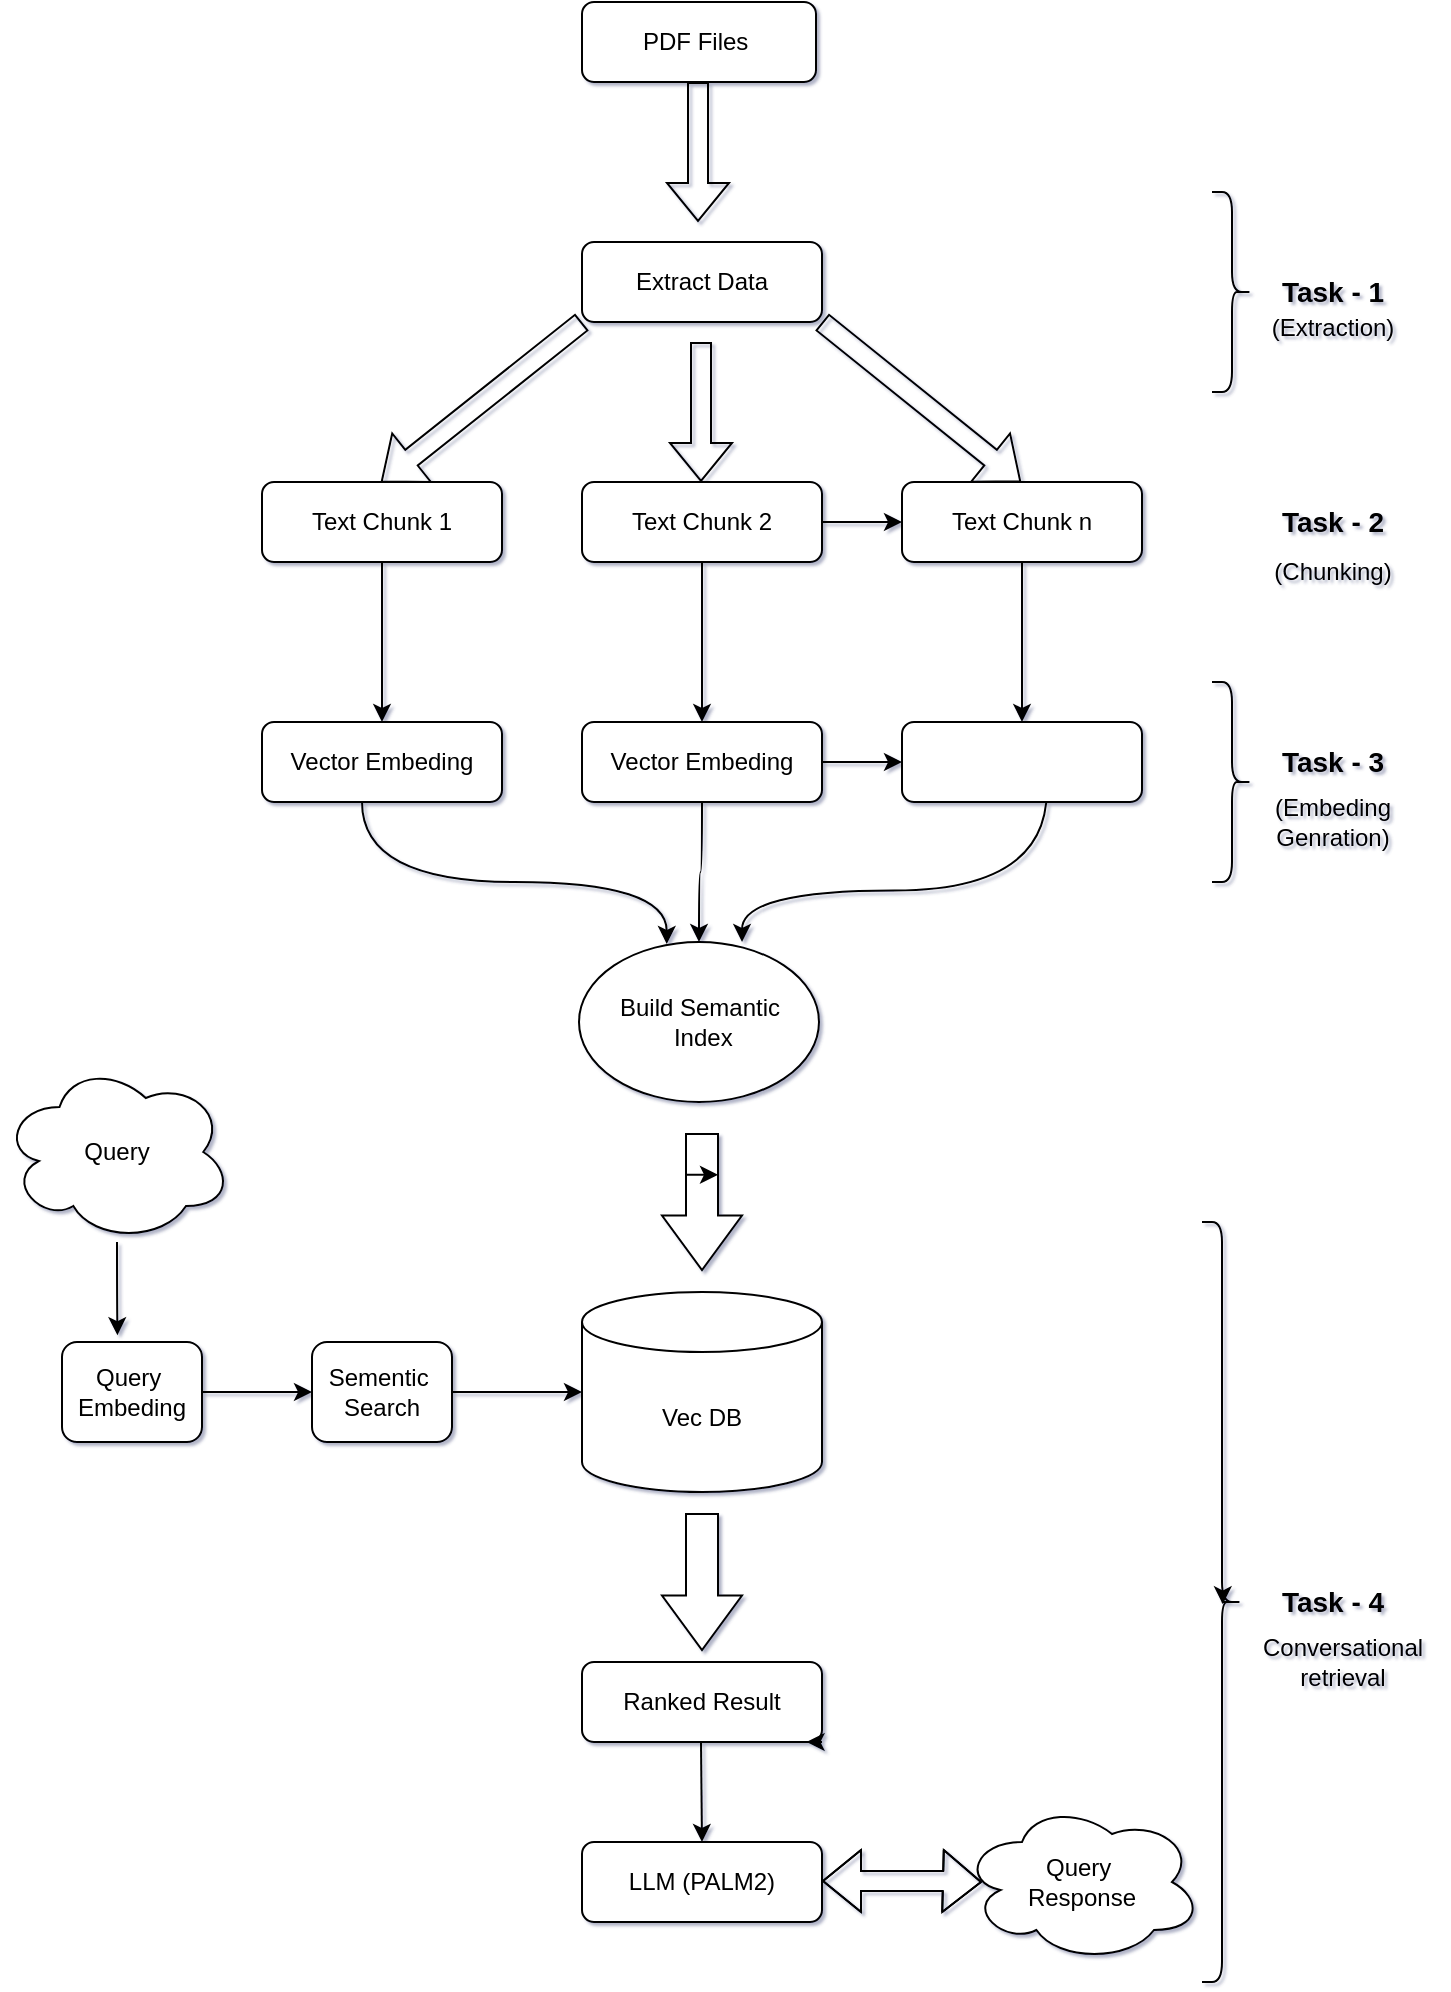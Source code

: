 <mxfile version="24.8.3">
  <diagram name="Page-1" id="tqT-y1WTtd_BVgNt3FM8">
    <mxGraphModel grid="1" page="1" gridSize="10" guides="1" tooltips="1" connect="1" arrows="1" fold="1" pageScale="1" pageWidth="827" pageHeight="1169" background="#ffffff" math="0" shadow="1">
      <root>
        <mxCell id="0" />
        <mxCell id="1" parent="0" />
        <mxCell id="uPx1fFkBoxGe7iKVYnNN-1" value="PDF Files&amp;nbsp;" style="rounded=1;whiteSpace=wrap;html=1;" vertex="1" parent="1">
          <mxGeometry x="360" y="80" width="117" height="40" as="geometry" />
        </mxCell>
        <mxCell id="uPx1fFkBoxGe7iKVYnNN-2" value="Extract Data" style="rounded=1;whiteSpace=wrap;html=1;" vertex="1" parent="1">
          <mxGeometry x="360" y="200" width="120" height="40" as="geometry" />
        </mxCell>
        <mxCell id="uPx1fFkBoxGe7iKVYnNN-14" value="" style="edgeStyle=orthogonalEdgeStyle;curved=1;rounded=0;orthogonalLoop=1;jettySize=auto;html=1;" edge="1" parent="1" source="uPx1fFkBoxGe7iKVYnNN-3" target="uPx1fFkBoxGe7iKVYnNN-11">
          <mxGeometry relative="1" as="geometry" />
        </mxCell>
        <mxCell id="uPx1fFkBoxGe7iKVYnNN-3" value="Text Chunk 1" style="rounded=1;whiteSpace=wrap;html=1;" vertex="1" parent="1">
          <mxGeometry x="200" y="320" width="120" height="40" as="geometry" />
        </mxCell>
        <mxCell id="uPx1fFkBoxGe7iKVYnNN-16" value="" style="edgeStyle=orthogonalEdgeStyle;curved=1;rounded=0;orthogonalLoop=1;jettySize=auto;html=1;" edge="1" parent="1" source="uPx1fFkBoxGe7iKVYnNN-4" target="uPx1fFkBoxGe7iKVYnNN-13">
          <mxGeometry relative="1" as="geometry" />
        </mxCell>
        <mxCell id="uPx1fFkBoxGe7iKVYnNN-4" value="Text Chunk n" style="rounded=1;whiteSpace=wrap;html=1;" vertex="1" parent="1">
          <mxGeometry x="520" y="320" width="120" height="40" as="geometry" />
        </mxCell>
        <mxCell id="uPx1fFkBoxGe7iKVYnNN-15" value="" style="edgeStyle=orthogonalEdgeStyle;curved=1;rounded=0;orthogonalLoop=1;jettySize=auto;html=1;" edge="1" parent="1" source="uPx1fFkBoxGe7iKVYnNN-5" target="uPx1fFkBoxGe7iKVYnNN-12">
          <mxGeometry relative="1" as="geometry" />
        </mxCell>
        <mxCell id="uPx1fFkBoxGe7iKVYnNN-18" value="" style="edgeStyle=orthogonalEdgeStyle;curved=1;rounded=0;orthogonalLoop=1;jettySize=auto;html=1;" edge="1" parent="1" source="uPx1fFkBoxGe7iKVYnNN-5" target="uPx1fFkBoxGe7iKVYnNN-4">
          <mxGeometry relative="1" as="geometry" />
        </mxCell>
        <mxCell id="uPx1fFkBoxGe7iKVYnNN-5" value="Text Chunk 2" style="rounded=1;whiteSpace=wrap;html=1;" vertex="1" parent="1">
          <mxGeometry x="360" y="320" width="120" height="40" as="geometry" />
        </mxCell>
        <mxCell id="uPx1fFkBoxGe7iKVYnNN-6" value="" style="shape=flexArrow;endArrow=classic;html=1;rounded=0;" edge="1" parent="1">
          <mxGeometry width="50" height="50" relative="1" as="geometry">
            <mxPoint x="418" y="120" as="sourcePoint" />
            <mxPoint x="418" y="190" as="targetPoint" />
            <Array as="points" />
          </mxGeometry>
        </mxCell>
        <mxCell id="uPx1fFkBoxGe7iKVYnNN-7" value="" style="shape=flexArrow;endArrow=classic;html=1;rounded=0;" edge="1" parent="1">
          <mxGeometry width="50" height="50" relative="1" as="geometry">
            <mxPoint x="419.5" y="250" as="sourcePoint" />
            <mxPoint x="419.5" y="320" as="targetPoint" />
            <Array as="points" />
          </mxGeometry>
        </mxCell>
        <mxCell id="uPx1fFkBoxGe7iKVYnNN-8" value="" style="shape=flexArrow;endArrow=classic;html=1;rounded=0;exitX=0;exitY=1;exitDx=0;exitDy=0;" edge="1" parent="1" source="uPx1fFkBoxGe7iKVYnNN-2">
          <mxGeometry width="50" height="50" relative="1" as="geometry">
            <mxPoint x="259.5" y="250" as="sourcePoint" />
            <mxPoint x="259.5" y="320" as="targetPoint" />
            <Array as="points" />
          </mxGeometry>
        </mxCell>
        <mxCell id="uPx1fFkBoxGe7iKVYnNN-9" value="" style="shape=flexArrow;endArrow=classic;html=1;rounded=0;exitX=1;exitY=1;exitDx=0;exitDy=0;" edge="1" parent="1" source="uPx1fFkBoxGe7iKVYnNN-2">
          <mxGeometry width="50" height="50" relative="1" as="geometry">
            <mxPoint x="579.5" y="250" as="sourcePoint" />
            <mxPoint x="579.5" y="320" as="targetPoint" />
            <Array as="points" />
          </mxGeometry>
        </mxCell>
        <mxCell id="uPx1fFkBoxGe7iKVYnNN-25" value="" style="edgeStyle=orthogonalEdgeStyle;curved=1;rounded=0;orthogonalLoop=1;jettySize=auto;html=1;entryX=0.449;entryY=0.012;entryDx=0;entryDy=0;entryPerimeter=0;" edge="1" parent="1">
          <mxGeometry relative="1" as="geometry">
            <mxPoint x="250" y="480" as="sourcePoint" />
            <mxPoint x="402.38" y="550.96" as="targetPoint" />
            <Array as="points">
              <mxPoint x="250" y="520" />
              <mxPoint x="402" y="520" />
            </Array>
          </mxGeometry>
        </mxCell>
        <mxCell id="uPx1fFkBoxGe7iKVYnNN-11" value="Vector Embeding" style="rounded=1;whiteSpace=wrap;html=1;" vertex="1" parent="1">
          <mxGeometry x="200" y="440" width="120" height="40" as="geometry" />
        </mxCell>
        <mxCell id="uPx1fFkBoxGe7iKVYnNN-17" value="" style="edgeStyle=orthogonalEdgeStyle;curved=1;rounded=0;orthogonalLoop=1;jettySize=auto;html=1;" edge="1" parent="1" source="uPx1fFkBoxGe7iKVYnNN-12" target="uPx1fFkBoxGe7iKVYnNN-13">
          <mxGeometry relative="1" as="geometry" />
        </mxCell>
        <mxCell id="uPx1fFkBoxGe7iKVYnNN-20" value="" style="edgeStyle=orthogonalEdgeStyle;curved=1;rounded=0;orthogonalLoop=1;jettySize=auto;html=1;" edge="1" parent="1" source="uPx1fFkBoxGe7iKVYnNN-12" target="uPx1fFkBoxGe7iKVYnNN-19">
          <mxGeometry relative="1" as="geometry" />
        </mxCell>
        <mxCell id="uPx1fFkBoxGe7iKVYnNN-12" value="Vector Embeding" style="rounded=1;whiteSpace=wrap;html=1;" vertex="1" parent="1">
          <mxGeometry x="360" y="440" width="120" height="40" as="geometry" />
        </mxCell>
        <mxCell id="uPx1fFkBoxGe7iKVYnNN-27" value="" style="edgeStyle=orthogonalEdgeStyle;curved=1;rounded=0;orthogonalLoop=1;jettySize=auto;html=1;entryX=0.576;entryY=0.072;entryDx=0;entryDy=0;entryPerimeter=0;" edge="1" parent="1">
          <mxGeometry relative="1" as="geometry">
            <mxPoint x="592.4" y="474.24" as="sourcePoint" />
            <mxPoint x="440.02" y="550" as="targetPoint" />
            <Array as="points">
              <mxPoint x="592.4" y="524.24" />
              <mxPoint x="440.4" y="524.24" />
            </Array>
          </mxGeometry>
        </mxCell>
        <mxCell id="uPx1fFkBoxGe7iKVYnNN-13" value="" style="rounded=1;whiteSpace=wrap;html=1;" vertex="1" parent="1">
          <mxGeometry x="520" y="440" width="120" height="40" as="geometry" />
        </mxCell>
        <mxCell id="uPx1fFkBoxGe7iKVYnNN-19" value="Build Semantic&lt;br&gt;&amp;nbsp;Index" style="ellipse;whiteSpace=wrap;html=1;" vertex="1" parent="1">
          <mxGeometry x="358.5" y="550" width="120" height="80" as="geometry" />
        </mxCell>
        <mxCell id="uPx1fFkBoxGe7iKVYnNN-28" value="" style="shape=singleArrow;whiteSpace=wrap;html=1;arrowWidth=0.4;arrowSize=0.4;rotation=90;" vertex="1" parent="1">
          <mxGeometry x="385.94" y="660" width="68.12" height="40" as="geometry" />
        </mxCell>
        <mxCell id="uPx1fFkBoxGe7iKVYnNN-31" value="Vec DB" style="shape=cylinder3;whiteSpace=wrap;html=1;boundedLbl=1;backgroundOutline=1;size=15;" vertex="1" parent="1">
          <mxGeometry x="360" y="725" width="120" height="100" as="geometry" />
        </mxCell>
        <mxCell id="uPx1fFkBoxGe7iKVYnNN-32" style="edgeStyle=orthogonalEdgeStyle;curved=1;rounded=0;orthogonalLoop=1;jettySize=auto;html=1;exitX=0;exitY=0;exitDx=20.436;exitDy=28;exitPerimeter=0;entryX=0;entryY=0;entryDx=20.436;entryDy=12;entryPerimeter=0;" edge="1" parent="1" source="uPx1fFkBoxGe7iKVYnNN-28" target="uPx1fFkBoxGe7iKVYnNN-28">
          <mxGeometry relative="1" as="geometry" />
        </mxCell>
        <mxCell id="uPx1fFkBoxGe7iKVYnNN-39" value="" style="edgeStyle=orthogonalEdgeStyle;curved=1;rounded=0;orthogonalLoop=1;jettySize=auto;html=1;entryX=0.396;entryY=-0.068;entryDx=0;entryDy=0;entryPerimeter=0;" edge="1" parent="1" source="uPx1fFkBoxGe7iKVYnNN-36" target="uPx1fFkBoxGe7iKVYnNN-37">
          <mxGeometry relative="1" as="geometry" />
        </mxCell>
        <mxCell id="uPx1fFkBoxGe7iKVYnNN-36" value="Query" style="ellipse;shape=cloud;whiteSpace=wrap;html=1;" vertex="1" parent="1">
          <mxGeometry x="70" y="610" width="115" height="90" as="geometry" />
        </mxCell>
        <mxCell id="uPx1fFkBoxGe7iKVYnNN-40" value="" style="edgeStyle=orthogonalEdgeStyle;curved=1;rounded=0;orthogonalLoop=1;jettySize=auto;html=1;" edge="1" parent="1" source="uPx1fFkBoxGe7iKVYnNN-37" target="uPx1fFkBoxGe7iKVYnNN-38">
          <mxGeometry relative="1" as="geometry" />
        </mxCell>
        <mxCell id="uPx1fFkBoxGe7iKVYnNN-37" value="Query&amp;nbsp;&lt;br&gt;Embeding" style="rounded=1;whiteSpace=wrap;html=1;" vertex="1" parent="1">
          <mxGeometry x="100" y="750" width="70" height="50" as="geometry" />
        </mxCell>
        <mxCell id="uPx1fFkBoxGe7iKVYnNN-38" value="Sementic&amp;nbsp;&lt;br&gt;Search" style="rounded=1;whiteSpace=wrap;html=1;" vertex="1" parent="1">
          <mxGeometry x="225" y="750" width="70" height="50" as="geometry" />
        </mxCell>
        <mxCell id="uPx1fFkBoxGe7iKVYnNN-43" value="" style="edgeStyle=orthogonalEdgeStyle;curved=1;rounded=0;orthogonalLoop=1;jettySize=auto;html=1;" edge="1" parent="1" source="uPx1fFkBoxGe7iKVYnNN-38" target="uPx1fFkBoxGe7iKVYnNN-31">
          <mxGeometry relative="1" as="geometry">
            <mxPoint x="295" y="775" as="sourcePoint" />
            <mxPoint x="260" y="690" as="targetPoint" />
          </mxGeometry>
        </mxCell>
        <mxCell id="uPx1fFkBoxGe7iKVYnNN-47" value="" style="shape=singleArrow;whiteSpace=wrap;html=1;arrowWidth=0.4;arrowSize=0.4;rotation=90;" vertex="1" parent="1">
          <mxGeometry x="385.94" y="850" width="68.12" height="40" as="geometry" />
        </mxCell>
        <mxCell id="uPx1fFkBoxGe7iKVYnNN-48" value="Ranked Result" style="rounded=1;whiteSpace=wrap;html=1;" vertex="1" parent="1">
          <mxGeometry x="360" y="910" width="120" height="40" as="geometry" />
        </mxCell>
        <mxCell id="uPx1fFkBoxGe7iKVYnNN-49" style="edgeStyle=orthogonalEdgeStyle;rounded=0;orthogonalLoop=1;jettySize=auto;html=1;exitX=1;exitY=1;exitDx=0;exitDy=0;entryX=0.936;entryY=0.993;entryDx=0;entryDy=0;entryPerimeter=0;" edge="1" parent="1" source="uPx1fFkBoxGe7iKVYnNN-48" target="uPx1fFkBoxGe7iKVYnNN-48">
          <mxGeometry relative="1" as="geometry" />
        </mxCell>
        <mxCell id="uPx1fFkBoxGe7iKVYnNN-51" value="LLM (PALM2)" style="rounded=1;whiteSpace=wrap;html=1;" vertex="1" parent="1">
          <mxGeometry x="360" y="1000" width="120" height="40" as="geometry" />
        </mxCell>
        <mxCell id="uPx1fFkBoxGe7iKVYnNN-52" value="" style="endArrow=classic;html=1;rounded=0;entryX=0.5;entryY=0;entryDx=0;entryDy=0;" edge="1" parent="1" target="uPx1fFkBoxGe7iKVYnNN-51">
          <mxGeometry width="50" height="50" relative="1" as="geometry">
            <mxPoint x="419.5" y="950" as="sourcePoint" />
            <mxPoint x="420" y="990" as="targetPoint" />
          </mxGeometry>
        </mxCell>
        <mxCell id="uPx1fFkBoxGe7iKVYnNN-53" value="Query&amp;nbsp;&lt;br&gt;Response" style="ellipse;shape=cloud;whiteSpace=wrap;html=1;" vertex="1" parent="1">
          <mxGeometry x="550" y="980" width="120" height="80" as="geometry" />
        </mxCell>
        <mxCell id="uPx1fFkBoxGe7iKVYnNN-54" value="" style="shape=flexArrow;endArrow=classic;startArrow=classic;html=1;rounded=0;" edge="1" parent="1">
          <mxGeometry width="100" height="100" relative="1" as="geometry">
            <mxPoint x="480" y="1019.5" as="sourcePoint" />
            <mxPoint x="560" y="1020" as="targetPoint" />
            <Array as="points">
              <mxPoint x="540" y="1019.5" />
            </Array>
          </mxGeometry>
        </mxCell>
        <mxCell id="uPx1fFkBoxGe7iKVYnNN-55" value="&lt;b&gt;&lt;font style=&quot;font-size: 14px;&quot;&gt;Task - 1&lt;/font&gt;&lt;/b&gt;" style="text;html=1;align=center;verticalAlign=middle;resizable=0;points=[];autosize=1;strokeColor=none;fillColor=none;" vertex="1" parent="1">
          <mxGeometry x="700" y="210" width="70" height="30" as="geometry" />
        </mxCell>
        <mxCell id="uPx1fFkBoxGe7iKVYnNN-56" value="&lt;b&gt;&lt;font style=&quot;font-size: 14px;&quot;&gt;Task - 2&lt;/font&gt;&lt;/b&gt;" style="text;html=1;align=center;verticalAlign=middle;resizable=0;points=[];autosize=1;strokeColor=none;fillColor=none;" vertex="1" parent="1">
          <mxGeometry x="700" y="325" width="70" height="30" as="geometry" />
        </mxCell>
        <mxCell id="uPx1fFkBoxGe7iKVYnNN-57" value="&lt;b&gt;&lt;font style=&quot;font-size: 14px;&quot;&gt;Task - 3&lt;/font&gt;&lt;/b&gt;" style="text;html=1;align=center;verticalAlign=middle;resizable=0;points=[];autosize=1;strokeColor=none;fillColor=none;" vertex="1" parent="1">
          <mxGeometry x="700" y="445" width="70" height="30" as="geometry" />
        </mxCell>
        <mxCell id="uPx1fFkBoxGe7iKVYnNN-58" value="" style="shape=curlyBracket;whiteSpace=wrap;html=1;rounded=1;flipH=1;labelPosition=right;verticalLabelPosition=middle;align=left;verticalAlign=middle;" vertex="1" parent="1">
          <mxGeometry x="670" y="690" width="20" height="380" as="geometry" />
        </mxCell>
        <mxCell id="uPx1fFkBoxGe7iKVYnNN-61" style="edgeStyle=orthogonalEdgeStyle;rounded=0;orthogonalLoop=1;jettySize=auto;html=1;exitX=0.1;exitY=0.5;exitDx=0;exitDy=0;exitPerimeter=0;entryX=0.48;entryY=0.503;entryDx=0;entryDy=0;entryPerimeter=0;" edge="1" parent="1" source="uPx1fFkBoxGe7iKVYnNN-58" target="uPx1fFkBoxGe7iKVYnNN-58">
          <mxGeometry relative="1" as="geometry" />
        </mxCell>
        <mxCell id="uPx1fFkBoxGe7iKVYnNN-62" value="&lt;b&gt;&lt;font style=&quot;font-size: 14px;&quot;&gt;Task - 4&lt;/font&gt;&lt;/b&gt;" style="text;html=1;align=center;verticalAlign=middle;resizable=0;points=[];autosize=1;strokeColor=none;fillColor=none;" vertex="1" parent="1">
          <mxGeometry x="700" y="865" width="70" height="30" as="geometry" />
        </mxCell>
        <mxCell id="uPx1fFkBoxGe7iKVYnNN-64" value="Conversational&lt;br&gt;retrieval" style="text;html=1;align=center;verticalAlign=middle;resizable=0;points=[];autosize=1;strokeColor=none;fillColor=none;" vertex="1" parent="1">
          <mxGeometry x="690" y="890" width="100" height="40" as="geometry" />
        </mxCell>
        <mxCell id="uPx1fFkBoxGe7iKVYnNN-65" value="(Extraction)&lt;div&gt;&lt;br&gt;&lt;/div&gt;" style="text;html=1;align=center;verticalAlign=middle;resizable=0;points=[];autosize=1;strokeColor=none;fillColor=none;" vertex="1" parent="1">
          <mxGeometry x="695" y="230" width="80" height="40" as="geometry" />
        </mxCell>
        <mxCell id="uPx1fFkBoxGe7iKVYnNN-66" value="(Chunking)" style="text;html=1;align=center;verticalAlign=middle;resizable=0;points=[];autosize=1;strokeColor=none;fillColor=none;" vertex="1" parent="1">
          <mxGeometry x="695" y="350" width="80" height="30" as="geometry" />
        </mxCell>
        <mxCell id="uPx1fFkBoxGe7iKVYnNN-68" value="(Embeding &lt;br&gt;Genration)" style="text;html=1;align=center;verticalAlign=middle;resizable=0;points=[];autosize=1;strokeColor=none;fillColor=none;" vertex="1" parent="1">
          <mxGeometry x="695" y="470" width="80" height="40" as="geometry" />
        </mxCell>
        <mxCell id="uPx1fFkBoxGe7iKVYnNN-69" value="" style="shape=curlyBracket;whiteSpace=wrap;html=1;rounded=1;flipH=1;labelPosition=right;verticalLabelPosition=middle;align=left;verticalAlign=middle;" vertex="1" parent="1">
          <mxGeometry x="675" y="420" width="20" height="100" as="geometry" />
        </mxCell>
        <mxCell id="uPx1fFkBoxGe7iKVYnNN-70" value="" style="shape=curlyBracket;whiteSpace=wrap;html=1;rounded=1;flipH=1;labelPosition=right;verticalLabelPosition=middle;align=left;verticalAlign=middle;" vertex="1" parent="1">
          <mxGeometry x="675" y="175" width="20" height="100" as="geometry" />
        </mxCell>
      </root>
    </mxGraphModel>
  </diagram>
</mxfile>
